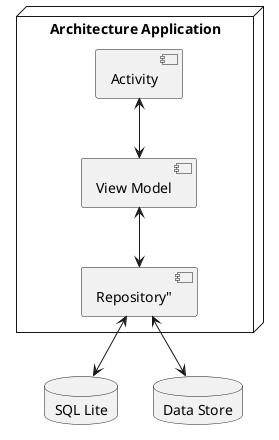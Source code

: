 @startuml

node "Architecture Application" {
    component "Activity" as activity
    component "View Model" as viewModel
    component "Repository"" as repository
}

database "SQL Lite" as databaseSQL
database "Data Store" as datastore

activity <--> viewModel
viewModel <--> repository
repository <--> databaseSQL
repository <--> datastore

@enduml
